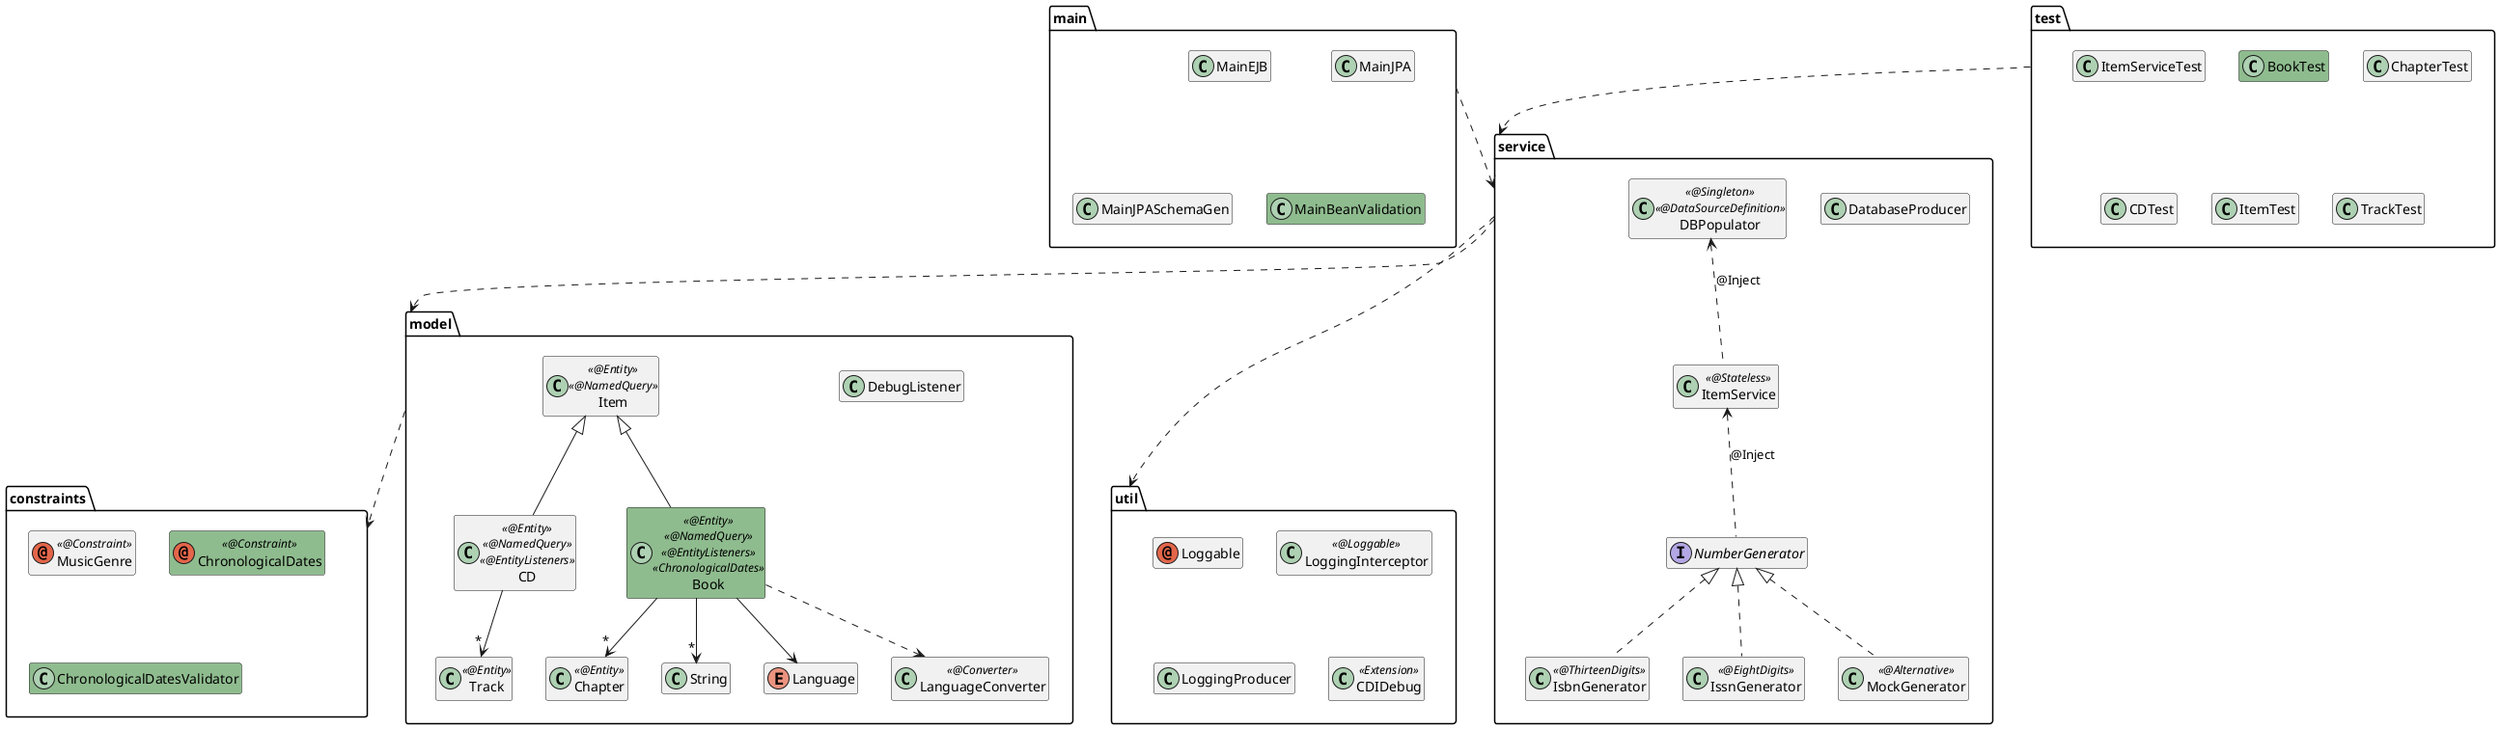 @startuml

hide members

package "main" {
    class MainEJB
    class MainJPA
    class MainJPASchemaGen
    class MainBeanValidation #8FBC8F
}
package "test" {
    class ItemServiceTest
    class BookTest #8FBC8F
    class ChapterTest
    class CDTest
    class ItemTest
    class TrackTest
}

package "service" {
    interface NumberGenerator
    class IsbnGenerator << @ThirteenDigits >>
    class IssnGenerator << @EightDigits >>
    class MockGenerator << @Alternative >>
    class ItemService << @Stateless >>
    class DatabaseProducer
    class DBPopulator << @Singleton >> << @DataSourceDefinition >>

    ItemService <.. NumberGenerator : @Inject
    DBPopulator <.. ItemService : @Inject
    NumberGenerator <|.. IsbnGenerator
    NumberGenerator <|.. IssnGenerator
    NumberGenerator <|.. MockGenerator
}

package "model" {
    class DebugListener
    class Item << @Entity >> << @NamedQuery >>
    class CD << @Entity >> << @NamedQuery >> << @EntityListeners >>
    class Track << @Entity >>
    class Chapter << @Entity >>
    class Book << @Entity >> << @NamedQuery >> << @EntityListeners >> << ChronologicalDates >>  #8FBC8F
    class String
    enum Language
    class LanguageConverter << @Converter >>

    Item <|-- CD
    Item <|-- Book
    CD --> "*" Track
    Book --> "*" String
    Book --> "*" Chapter
    Book --> Language
    Book ..> LanguageConverter
}

package "constraints" {
    annotation MusicGenre << @Constraint >>
    annotation ChronologicalDates << @Constraint >> #8FBC8F
    class ChronologicalDatesValidator #8FBC8F
}

package "util" {
    annotation Loggable
    class LoggingInterceptor << @Loggable >>
    class LoggingProducer
    class CDIDebug << Extension >>
}

main ..> service
test ..> service
service ..> model
service ..> util
model ..> constraints

@enduml